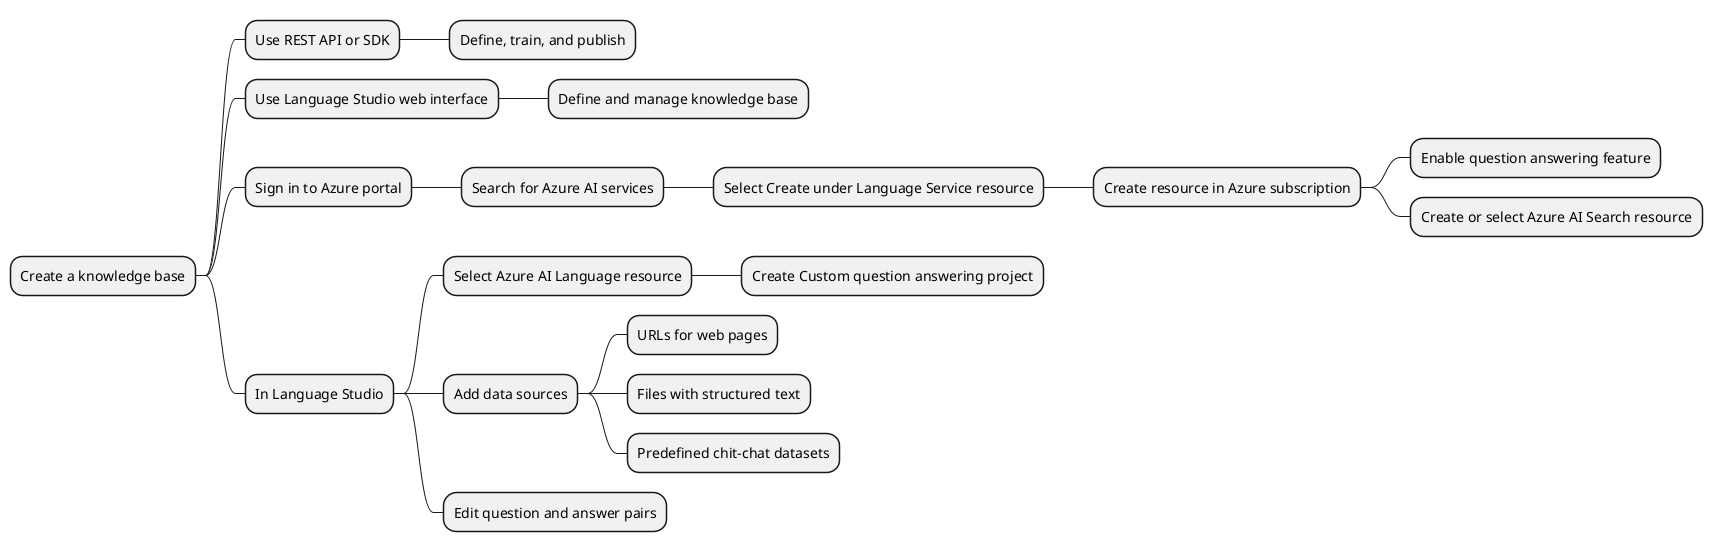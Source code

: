 @startmindmap
* Create a knowledge base
** Use REST API or SDK
*** Define, train, and publish
** Use Language Studio web interface
*** Define and manage knowledge base
** Sign in to Azure portal
*** Search for Azure AI services
**** Select Create under Language Service resource
***** Create resource in Azure subscription
****** Enable question answering feature
****** Create or select Azure AI Search resource
** In Language Studio
*** Select Azure AI Language resource
**** Create Custom question answering project
*** Add data sources
**** URLs for web pages
**** Files with structured text
**** Predefined chit-chat datasets
*** Edit question and answer pairs
@endmindmap